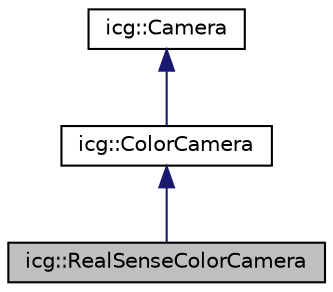 digraph "icg::RealSenseColorCamera"
{
 // LATEX_PDF_SIZE
  edge [fontname="Helvetica",fontsize="10",labelfontname="Helvetica",labelfontsize="10"];
  node [fontname="Helvetica",fontsize="10",shape=record];
  Node1 [label="icg::RealSenseColorCamera",height=0.2,width=0.4,color="black", fillcolor="grey75", style="filled", fontcolor="black",tooltip="Camera that allows getting color images from a RealSense camera."];
  Node2 -> Node1 [dir="back",color="midnightblue",fontsize="10",style="solid",fontname="Helvetica"];
  Node2 [label="icg::ColorCamera",height=0.2,width=0.4,color="black", fillcolor="white", style="filled",URL="$classicg_1_1ColorCamera.html",tooltip="Abstract Camera class that defines a color camera."];
  Node3 -> Node2 [dir="back",color="midnightblue",fontsize="10",style="solid",fontname="Helvetica"];
  Node3 [label="icg::Camera",height=0.2,width=0.4,color="black", fillcolor="white", style="filled",URL="$classicg_1_1Camera.html",tooltip="Abstract class that provides images to other components and contains intrinsics as well as the pose o..."];
}
